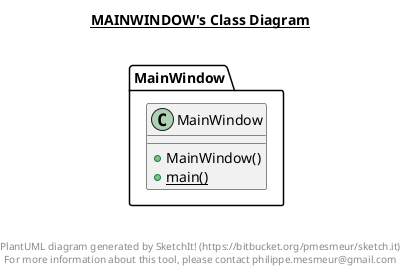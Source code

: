 @startuml

title __MAINWINDOW's Class Diagram__\n

  namespace MainWindow {
    class MainWindow.MainWindow {
        + MainWindow()
        {static} + main()
    }
  }
  



right footer


PlantUML diagram generated by SketchIt! (https://bitbucket.org/pmesmeur/sketch.it)
For more information about this tool, please contact philippe.mesmeur@gmail.com
endfooter

@enduml
